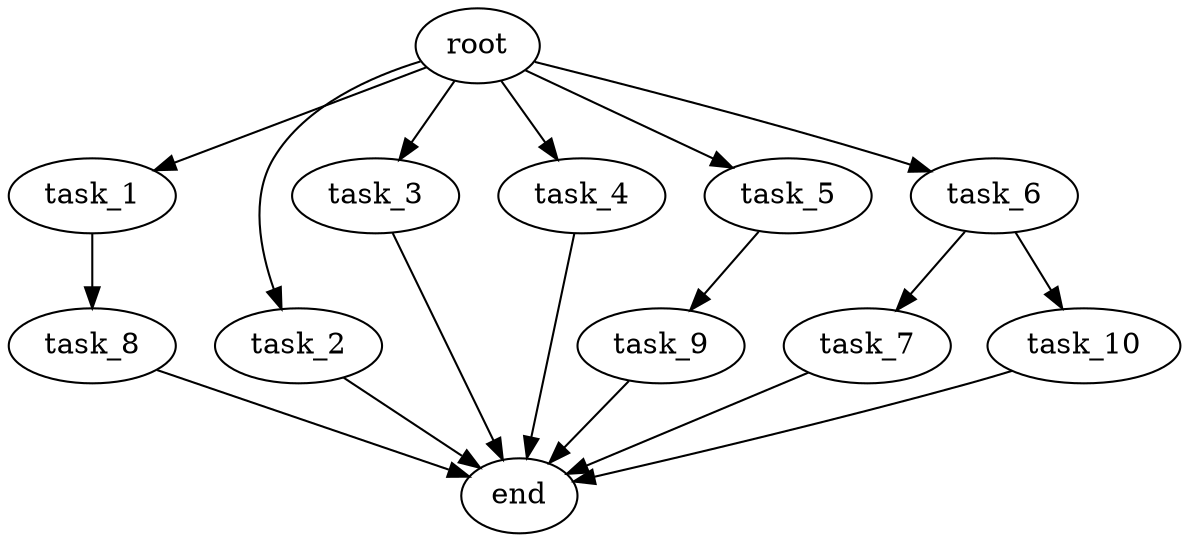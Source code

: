 digraph G {
  root [size="0.000000e+00"];
  task_1 [size="8.809833e+09"];
  task_2 [size="8.793910e+09"];
  task_3 [size="3.701576e+09"];
  task_4 [size="1.585891e+09"];
  task_5 [size="8.339112e+09"];
  task_6 [size="7.038364e+09"];
  task_7 [size="6.120661e+09"];
  task_8 [size="9.872458e+09"];
  task_9 [size="6.543223e+09"];
  task_10 [size="8.815284e+07"];
  end [size="0.000000e+00"];

  root -> task_1 [size="1.000000e-12"];
  root -> task_2 [size="1.000000e-12"];
  root -> task_3 [size="1.000000e-12"];
  root -> task_4 [size="1.000000e-12"];
  root -> task_5 [size="1.000000e-12"];
  root -> task_6 [size="1.000000e-12"];
  task_1 -> task_8 [size="9.872458e+08"];
  task_2 -> end [size="1.000000e-12"];
  task_3 -> end [size="1.000000e-12"];
  task_4 -> end [size="1.000000e-12"];
  task_5 -> task_9 [size="6.543223e+08"];
  task_6 -> task_7 [size="6.120661e+08"];
  task_6 -> task_10 [size="8.815284e+06"];
  task_7 -> end [size="1.000000e-12"];
  task_8 -> end [size="1.000000e-12"];
  task_9 -> end [size="1.000000e-12"];
  task_10 -> end [size="1.000000e-12"];
}
